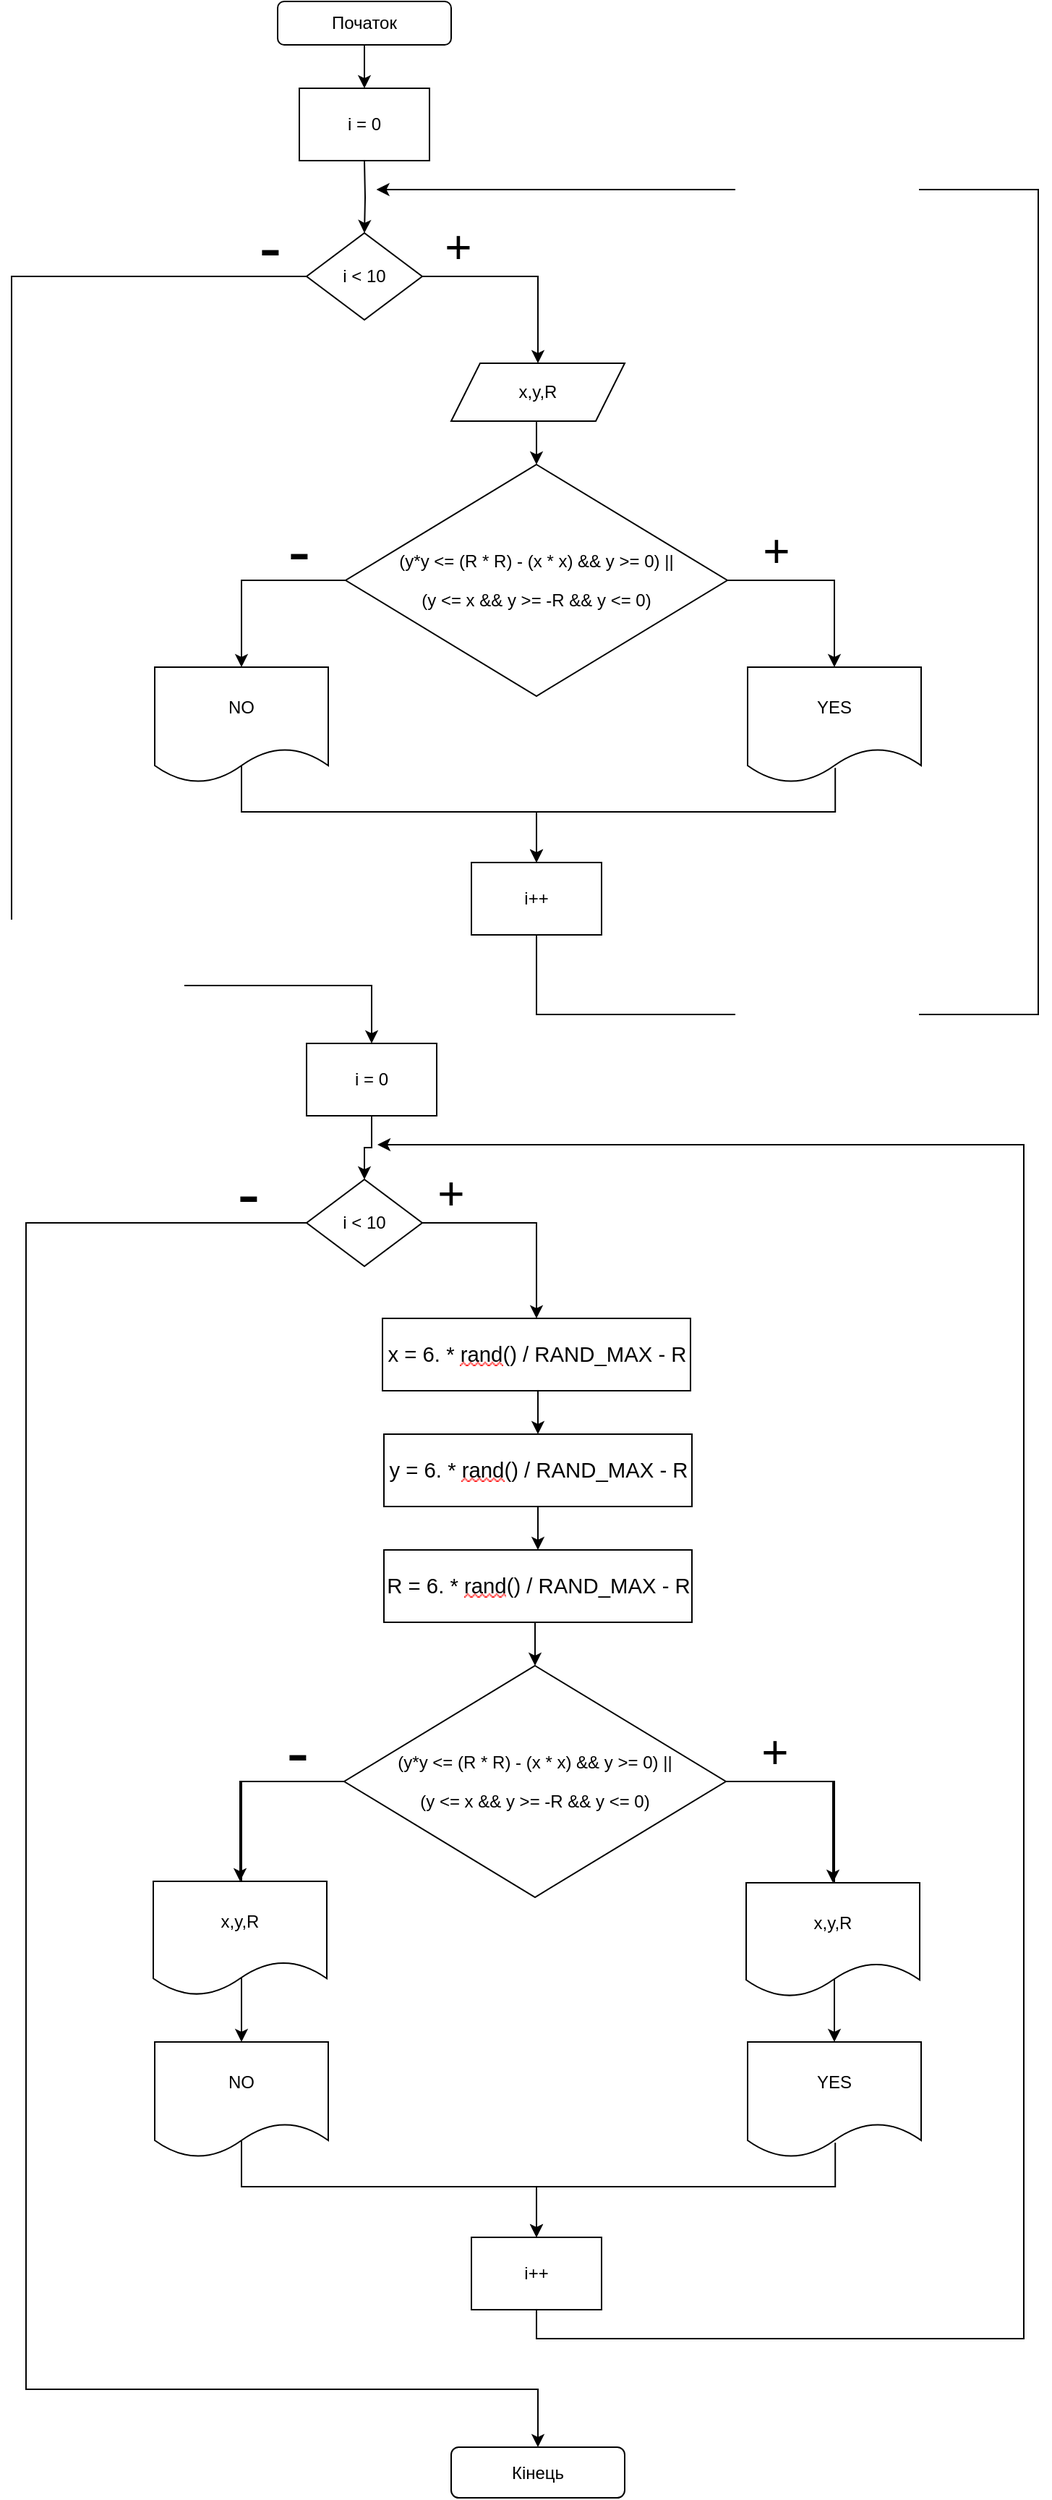 <mxfile version="15.3.7" type="device"><diagram id="NcOx_UW6dAJqusJrTnaE" name="Сторінка-1"><mxGraphModel dx="1186" dy="1737" grid="1" gridSize="10" guides="1" tooltips="1" connect="1" arrows="1" fold="1" page="1" pageScale="1" pageWidth="827" pageHeight="1169" math="0" shadow="0"><root><mxCell id="0"/><mxCell id="1" parent="0"/><mxCell id="fygL1iGNhlBejMvcaBy2-5" style="edgeStyle=orthogonalEdgeStyle;rounded=0;orthogonalLoop=1;jettySize=auto;html=1;exitX=0.5;exitY=1;exitDx=0;exitDy=0;entryX=0.5;entryY=0;entryDx=0;entryDy=0;" edge="1" parent="1" target="fygL1iGNhlBejMvcaBy2-4"><mxGeometry relative="1" as="geometry"><mxPoint x="414" y="130" as="sourcePoint"/></mxGeometry></mxCell><mxCell id="fygL1iGNhlBejMvcaBy2-51" style="edgeStyle=orthogonalEdgeStyle;rounded=0;orthogonalLoop=1;jettySize=auto;html=1;exitX=0.5;exitY=1;exitDx=0;exitDy=0;entryX=0.5;entryY=0;entryDx=0;entryDy=0;" edge="1" parent="1" source="fygL1iGNhlBejMvcaBy2-2" target="fygL1iGNhlBejMvcaBy2-50"><mxGeometry relative="1" as="geometry"/></mxCell><mxCell id="fygL1iGNhlBejMvcaBy2-2" value="Початок" style="rounded=1;whiteSpace=wrap;html=1;" vertex="1" parent="1"><mxGeometry x="354" y="20" width="120" height="30" as="geometry"/></mxCell><mxCell id="fygL1iGNhlBejMvcaBy2-17" style="edgeStyle=orthogonalEdgeStyle;rounded=0;orthogonalLoop=1;jettySize=auto;html=1;exitX=0.5;exitY=1;exitDx=0;exitDy=0;entryX=0.5;entryY=0;entryDx=0;entryDy=0;" edge="1" parent="1" source="fygL1iGNhlBejMvcaBy2-3" target="fygL1iGNhlBejMvcaBy2-9"><mxGeometry relative="1" as="geometry"/></mxCell><mxCell id="fygL1iGNhlBejMvcaBy2-3" value="x,y,R" style="shape=parallelogram;perimeter=parallelogramPerimeter;whiteSpace=wrap;html=1;fixedSize=1;" vertex="1" parent="1"><mxGeometry x="474" y="270" width="120" height="40" as="geometry"/></mxCell><mxCell id="fygL1iGNhlBejMvcaBy2-6" style="edgeStyle=orthogonalEdgeStyle;rounded=0;orthogonalLoop=1;jettySize=auto;html=1;exitX=1;exitY=0.5;exitDx=0;exitDy=0;entryX=0.5;entryY=0;entryDx=0;entryDy=0;" edge="1" parent="1" source="fygL1iGNhlBejMvcaBy2-4" target="fygL1iGNhlBejMvcaBy2-3"><mxGeometry relative="1" as="geometry"/></mxCell><mxCell id="fygL1iGNhlBejMvcaBy2-38" style="edgeStyle=orthogonalEdgeStyle;rounded=0;orthogonalLoop=1;jettySize=auto;html=1;exitX=0;exitY=0.5;exitDx=0;exitDy=0;entryX=0.5;entryY=0;entryDx=0;entryDy=0;" edge="1" parent="1" source="fygL1iGNhlBejMvcaBy2-4" target="fygL1iGNhlBejMvcaBy2-52"><mxGeometry relative="1" as="geometry"><Array as="points"><mxPoint x="170" y="210"/><mxPoint x="170" y="700"/><mxPoint x="419" y="700"/></Array></mxGeometry></mxCell><mxCell id="fygL1iGNhlBejMvcaBy2-4" value="i &amp;lt; 10" style="rhombus;whiteSpace=wrap;html=1;" vertex="1" parent="1"><mxGeometry x="374" y="180" width="80" height="60" as="geometry"/></mxCell><mxCell id="fygL1iGNhlBejMvcaBy2-7" style="edgeStyle=orthogonalEdgeStyle;rounded=0;orthogonalLoop=1;jettySize=auto;html=1;exitX=1;exitY=0.5;exitDx=0;exitDy=0;entryX=0.5;entryY=0;entryDx=0;entryDy=0;" edge="1" parent="1" source="fygL1iGNhlBejMvcaBy2-9" target="fygL1iGNhlBejMvcaBy2-11"><mxGeometry relative="1" as="geometry"/></mxCell><mxCell id="fygL1iGNhlBejMvcaBy2-8" style="edgeStyle=orthogonalEdgeStyle;rounded=0;orthogonalLoop=1;jettySize=auto;html=1;exitX=0;exitY=0.5;exitDx=0;exitDy=0;entryX=0.5;entryY=0;entryDx=0;entryDy=0;" edge="1" parent="1" source="fygL1iGNhlBejMvcaBy2-9" target="fygL1iGNhlBejMvcaBy2-13"><mxGeometry relative="1" as="geometry"/></mxCell><mxCell id="fygL1iGNhlBejMvcaBy2-9" value="&lt;p&gt;&lt;font style=&quot;font-size: 12px&quot;&gt;&lt;span class=&quot;NormalTextRun SCXW105165814 BCX0&quot; style=&quot;margin: 0px ; padding: 0px ; color: rgb(0 , 0 , 0) ; font-family: &amp;#34;calibri&amp;#34; , &amp;#34;calibri_embeddedfont&amp;#34; , &amp;#34;calibri_msfontservice&amp;#34; , sans-serif ; text-align: left ; background-color: rgb(255 , 255 , 255)&quot;&gt;(&lt;/span&gt;&lt;span class=&quot;NormalTextRun SCXW105165814 BCX0&quot; style=&quot;margin: 0px ; padding: 0px ; color: rgb(0 , 0 , 0) ; font-family: &amp;#34;calibri&amp;#34; , &amp;#34;calibri_embeddedfont&amp;#34; , &amp;#34;calibri_msfontservice&amp;#34; , sans-serif ; text-align: left ; background-color: rgb(255 , 255 , 255)&quot;&gt;&lt;span class=&quot;NormalTextRun  BCX0 SCXW211120175&quot; style=&quot;margin: 0px ; padding: 0px ; font-family: &amp;#34;calibri&amp;#34; , &amp;#34;calibri_embeddedfont&amp;#34; , &amp;#34;calibri_msfontservice&amp;#34; , sans-serif&quot;&gt;y&lt;/span&gt;&lt;span class=&quot;NormalTextRun  BCX0 SCXW211120175&quot; style=&quot;margin: 0px ; padding: 0px ; font-family: &amp;#34;calibri&amp;#34; , &amp;#34;calibri_embeddedfont&amp;#34; , &amp;#34;calibri_msfontservice&amp;#34; , sans-serif&quot;&gt;*y&lt;/span&gt;&lt;span class=&quot;NormalTextRun  BCX0 SCXW211120175&quot; style=&quot;margin: 0px ; padding: 0px ; font-family: &amp;#34;calibri&amp;#34; , &amp;#34;calibri_embeddedfont&amp;#34; , &amp;#34;calibri_msfontservice&amp;#34; , sans-serif&quot;&gt;&amp;nbsp;&amp;lt;=&amp;nbsp;&lt;/span&gt;&lt;span class=&quot;NormalTextRun  BCX0 SCXW211120175&quot; style=&quot;margin: 0px ; padding: 0px ; font-family: &amp;#34;calibri&amp;#34; , &amp;#34;calibri_embeddedfont&amp;#34; , &amp;#34;calibri_msfontservice&amp;#34; , sans-serif&quot;&gt;(R * R&lt;/span&gt;&lt;span class=&quot;NormalTextRun  BCX0 SCXW211120175&quot; style=&quot;margin: 0px ; padding: 0px ; font-family: &amp;#34;calibri&amp;#34; , &amp;#34;calibri_embeddedfont&amp;#34; , &amp;#34;calibri_msfontservice&amp;#34; , sans-serif&quot;&gt;)&lt;/span&gt;&lt;span class=&quot;NormalTextRun  BCX0 SCXW211120175&quot; style=&quot;margin: 0px ; padding: 0px ; font-family: &amp;#34;calibri&amp;#34; , &amp;#34;calibri_embeddedfont&amp;#34; , &amp;#34;calibri_msfontservice&amp;#34; , sans-serif&quot;&gt;&amp;nbsp;-&amp;nbsp;&lt;/span&gt;&lt;span class=&quot;NormalTextRun  BCX0 SCXW211120175&quot; style=&quot;margin: 0px ; padding: 0px ; font-family: &amp;#34;calibri&amp;#34; , &amp;#34;calibri_embeddedfont&amp;#34; , &amp;#34;calibri_msfontservice&amp;#34; , sans-serif&quot;&gt;(&lt;/span&gt;&lt;span class=&quot;NormalTextRun  BCX0 SCXW211120175&quot; style=&quot;margin: 0px ; padding: 0px ; font-family: &amp;#34;calibri&amp;#34; , &amp;#34;calibri_embeddedfont&amp;#34; , &amp;#34;calibri_msfontservice&amp;#34; , sans-serif&quot;&gt;x * x) &amp;amp;&amp;amp; y &amp;gt;= 0&lt;/span&gt;)&lt;/span&gt;&lt;span class=&quot;NormalTextRun SCXW105165814 BCX0&quot; style=&quot;margin: 0px ; padding: 0px ; color: rgb(0 , 0 , 0) ; font-family: &amp;#34;calibri&amp;#34; , &amp;#34;calibri_embeddedfont&amp;#34; , &amp;#34;calibri_msfontservice&amp;#34; , sans-serif ; text-align: left ; background-color: rgb(255 , 255 , 255)&quot;&gt;&amp;nbsp;||&lt;/span&gt;&lt;/font&gt;&lt;/p&gt;&lt;p&gt;&lt;font style=&quot;font-size: 12px&quot;&gt;&lt;span class=&quot;NormalTextRun SCXW105165814 BCX0&quot; style=&quot;margin: 0px ; padding: 0px ; color: rgb(0 , 0 , 0) ; font-family: &amp;#34;calibri&amp;#34; , &amp;#34;calibri_embeddedfont&amp;#34; , &amp;#34;calibri_msfontservice&amp;#34; , sans-serif ; text-align: left ; background-color: rgb(255 , 255 , 255)&quot;&gt;&amp;nbsp;(y &amp;lt;= x &amp;amp;&amp;amp; y &amp;gt;= -R &amp;amp;&amp;amp; y &amp;lt;= 0)&lt;/span&gt;&lt;span class=&quot;NormalTextRun SCXW105165814 BCX0&quot; style=&quot;margin: 0px ; padding: 0px ; color: rgb(0 , 0 , 0) ; font-family: &amp;#34;calibri&amp;#34; , &amp;#34;calibri_embeddedfont&amp;#34; , &amp;#34;calibri_msfontservice&amp;#34; , sans-serif ; text-align: left ; background-color: rgb(255 , 255 , 255)&quot;&gt;&amp;nbsp;&lt;/span&gt;&lt;/font&gt;&lt;/p&gt;" style="rhombus;whiteSpace=wrap;html=1;" vertex="1" parent="1"><mxGeometry x="401" y="340" width="264" height="160" as="geometry"/></mxCell><mxCell id="fygL1iGNhlBejMvcaBy2-22" style="edgeStyle=orthogonalEdgeStyle;rounded=0;orthogonalLoop=1;jettySize=auto;html=1;entryX=0.5;entryY=0;entryDx=0;entryDy=0;exitX=0.505;exitY=0.87;exitDx=0;exitDy=0;exitPerimeter=0;" edge="1" parent="1" source="fygL1iGNhlBejMvcaBy2-11" target="fygL1iGNhlBejMvcaBy2-20"><mxGeometry relative="1" as="geometry"><Array as="points"><mxPoint x="740" y="580"/><mxPoint x="533" y="580"/></Array></mxGeometry></mxCell><mxCell id="fygL1iGNhlBejMvcaBy2-11" value="YES" style="shape=document;whiteSpace=wrap;html=1;boundedLbl=1;" vertex="1" parent="1"><mxGeometry x="679" y="480" width="120" height="80" as="geometry"/></mxCell><mxCell id="fygL1iGNhlBejMvcaBy2-21" style="edgeStyle=orthogonalEdgeStyle;rounded=0;orthogonalLoop=1;jettySize=auto;html=1;entryX=0.5;entryY=0;entryDx=0;entryDy=0;exitX=0.531;exitY=0.813;exitDx=0;exitDy=0;exitPerimeter=0;" edge="1" parent="1" source="fygL1iGNhlBejMvcaBy2-13" target="fygL1iGNhlBejMvcaBy2-20"><mxGeometry relative="1" as="geometry"><Array as="points"><mxPoint x="329" y="545"/><mxPoint x="329" y="580"/><mxPoint x="533" y="580"/></Array></mxGeometry></mxCell><mxCell id="fygL1iGNhlBejMvcaBy2-13" value="NO" style="shape=document;whiteSpace=wrap;html=1;boundedLbl=1;" vertex="1" parent="1"><mxGeometry x="269" y="480" width="120" height="80" as="geometry"/></mxCell><mxCell id="fygL1iGNhlBejMvcaBy2-14" value="Кінець" style="rounded=1;whiteSpace=wrap;html=1;" vertex="1" parent="1"><mxGeometry x="474" y="1710" width="120" height="35" as="geometry"/></mxCell><mxCell id="fygL1iGNhlBejMvcaBy2-15" value="&lt;font style=&quot;font-size: 32px&quot;&gt;+&lt;/font&gt;" style="text;html=1;strokeColor=none;fillColor=none;align=center;verticalAlign=middle;whiteSpace=wrap;rounded=0;" vertex="1" parent="1"><mxGeometry x="679" y="390" width="40" height="20" as="geometry"/></mxCell><mxCell id="fygL1iGNhlBejMvcaBy2-16" value="&lt;font style=&quot;font-size: 47px&quot;&gt;-&lt;/font&gt;" style="text;html=1;strokeColor=none;fillColor=none;align=center;verticalAlign=middle;whiteSpace=wrap;rounded=0;" vertex="1" parent="1"><mxGeometry x="349" y="390" width="40" height="20" as="geometry"/></mxCell><mxCell id="fygL1iGNhlBejMvcaBy2-23" style="edgeStyle=orthogonalEdgeStyle;rounded=0;orthogonalLoop=1;jettySize=auto;html=1;exitX=0.5;exitY=1;exitDx=0;exitDy=0;" edge="1" parent="1" source="fygL1iGNhlBejMvcaBy2-20"><mxGeometry relative="1" as="geometry"><mxPoint x="422.286" y="150" as="targetPoint"/><Array as="points"><mxPoint x="533" y="720"/><mxPoint x="880" y="720"/><mxPoint x="880" y="150"/></Array></mxGeometry></mxCell><mxCell id="fygL1iGNhlBejMvcaBy2-20" value="i++" style="rounded=0;whiteSpace=wrap;html=1;" vertex="1" parent="1"><mxGeometry x="488" y="615" width="90" height="50" as="geometry"/></mxCell><mxCell id="fygL1iGNhlBejMvcaBy2-24" style="edgeStyle=orthogonalEdgeStyle;rounded=0;orthogonalLoop=1;jettySize=auto;html=1;exitX=0.5;exitY=1;exitDx=0;exitDy=0;entryX=0.5;entryY=0;entryDx=0;entryDy=0;" edge="1" parent="1" target="fygL1iGNhlBejMvcaBy2-30"><mxGeometry relative="1" as="geometry"><mxPoint x="533" y="1140" as="sourcePoint"/></mxGeometry></mxCell><mxCell id="fygL1iGNhlBejMvcaBy2-26" style="edgeStyle=orthogonalEdgeStyle;rounded=0;orthogonalLoop=1;jettySize=auto;html=1;exitX=1;exitY=0.5;exitDx=0;exitDy=0;entryX=0.5;entryY=0;entryDx=0;entryDy=0;" edge="1" parent="1" source="fygL1iGNhlBejMvcaBy2-27" target="fygL1iGNhlBejMvcaBy2-39"><mxGeometry relative="1" as="geometry"><mxPoint x="534" y="924" as="targetPoint"/></mxGeometry></mxCell><mxCell id="fygL1iGNhlBejMvcaBy2-49" style="edgeStyle=orthogonalEdgeStyle;rounded=0;orthogonalLoop=1;jettySize=auto;html=1;exitX=0;exitY=0.5;exitDx=0;exitDy=0;entryX=0.5;entryY=0;entryDx=0;entryDy=0;" edge="1" parent="1" source="fygL1iGNhlBejMvcaBy2-27" target="fygL1iGNhlBejMvcaBy2-14"><mxGeometry relative="1" as="geometry"><Array as="points"><mxPoint x="180" y="864"/><mxPoint x="180" y="1670"/><mxPoint x="534" y="1670"/></Array></mxGeometry></mxCell><mxCell id="fygL1iGNhlBejMvcaBy2-27" value="i &amp;lt; 10" style="rhombus;whiteSpace=wrap;html=1;" vertex="1" parent="1"><mxGeometry x="374" y="834" width="80" height="60" as="geometry"/></mxCell><mxCell id="fygL1iGNhlBejMvcaBy2-28" style="edgeStyle=orthogonalEdgeStyle;rounded=0;orthogonalLoop=1;jettySize=auto;html=1;exitX=1;exitY=0.5;exitDx=0;exitDy=0;entryX=0.5;entryY=0;entryDx=0;entryDy=0;" edge="1" parent="1" source="fygL1iGNhlBejMvcaBy2-30" target="fygL1iGNhlBejMvcaBy2-32"><mxGeometry relative="1" as="geometry"/></mxCell><mxCell id="fygL1iGNhlBejMvcaBy2-29" style="edgeStyle=orthogonalEdgeStyle;rounded=0;orthogonalLoop=1;jettySize=auto;html=1;exitX=0;exitY=0.5;exitDx=0;exitDy=0;entryX=0.5;entryY=0;entryDx=0;entryDy=0;" edge="1" parent="1" source="fygL1iGNhlBejMvcaBy2-30" target="fygL1iGNhlBejMvcaBy2-34"><mxGeometry relative="1" as="geometry"/></mxCell><mxCell id="fygL1iGNhlBejMvcaBy2-46" style="edgeStyle=orthogonalEdgeStyle;rounded=0;orthogonalLoop=1;jettySize=auto;html=1;exitX=0;exitY=0.5;exitDx=0;exitDy=0;entryX=0.5;entryY=0;entryDx=0;entryDy=0;" edge="1" parent="1" source="fygL1iGNhlBejMvcaBy2-30" target="fygL1iGNhlBejMvcaBy2-45"><mxGeometry relative="1" as="geometry"/></mxCell><mxCell id="fygL1iGNhlBejMvcaBy2-47" style="edgeStyle=orthogonalEdgeStyle;rounded=0;orthogonalLoop=1;jettySize=auto;html=1;exitX=1;exitY=0.5;exitDx=0;exitDy=0;entryX=0.5;entryY=0;entryDx=0;entryDy=0;" edge="1" parent="1" source="fygL1iGNhlBejMvcaBy2-30" target="fygL1iGNhlBejMvcaBy2-44"><mxGeometry relative="1" as="geometry"/></mxCell><mxCell id="fygL1iGNhlBejMvcaBy2-30" value="&lt;p&gt;&lt;font style=&quot;font-size: 12px&quot;&gt;&lt;span class=&quot;NormalTextRun SCXW105165814 BCX0&quot; style=&quot;margin: 0px ; padding: 0px ; color: rgb(0 , 0 , 0) ; font-family: &amp;#34;calibri&amp;#34; , &amp;#34;calibri_embeddedfont&amp;#34; , &amp;#34;calibri_msfontservice&amp;#34; , sans-serif ; text-align: left ; background-color: rgb(255 , 255 , 255)&quot;&gt;(&lt;/span&gt;&lt;span class=&quot;NormalTextRun SCXW105165814 BCX0&quot; style=&quot;margin: 0px ; padding: 0px ; color: rgb(0 , 0 , 0) ; font-family: &amp;#34;calibri&amp;#34; , &amp;#34;calibri_embeddedfont&amp;#34; , &amp;#34;calibri_msfontservice&amp;#34; , sans-serif ; text-align: left ; background-color: rgb(255 , 255 , 255)&quot;&gt;&lt;span class=&quot;NormalTextRun  BCX0 SCXW211120175&quot; style=&quot;margin: 0px ; padding: 0px ; font-family: &amp;#34;calibri&amp;#34; , &amp;#34;calibri_embeddedfont&amp;#34; , &amp;#34;calibri_msfontservice&amp;#34; , sans-serif&quot;&gt;y&lt;/span&gt;&lt;span class=&quot;NormalTextRun  BCX0 SCXW211120175&quot; style=&quot;margin: 0px ; padding: 0px ; font-family: &amp;#34;calibri&amp;#34; , &amp;#34;calibri_embeddedfont&amp;#34; , &amp;#34;calibri_msfontservice&amp;#34; , sans-serif&quot;&gt;*y&lt;/span&gt;&lt;span class=&quot;NormalTextRun  BCX0 SCXW211120175&quot; style=&quot;margin: 0px ; padding: 0px ; font-family: &amp;#34;calibri&amp;#34; , &amp;#34;calibri_embeddedfont&amp;#34; , &amp;#34;calibri_msfontservice&amp;#34; , sans-serif&quot;&gt;&amp;nbsp;&amp;lt;=&amp;nbsp;&lt;/span&gt;&lt;span class=&quot;NormalTextRun  BCX0 SCXW211120175&quot; style=&quot;margin: 0px ; padding: 0px ; font-family: &amp;#34;calibri&amp;#34; , &amp;#34;calibri_embeddedfont&amp;#34; , &amp;#34;calibri_msfontservice&amp;#34; , sans-serif&quot;&gt;(R * R&lt;/span&gt;&lt;span class=&quot;NormalTextRun  BCX0 SCXW211120175&quot; style=&quot;margin: 0px ; padding: 0px ; font-family: &amp;#34;calibri&amp;#34; , &amp;#34;calibri_embeddedfont&amp;#34; , &amp;#34;calibri_msfontservice&amp;#34; , sans-serif&quot;&gt;)&lt;/span&gt;&lt;span class=&quot;NormalTextRun  BCX0 SCXW211120175&quot; style=&quot;margin: 0px ; padding: 0px ; font-family: &amp;#34;calibri&amp;#34; , &amp;#34;calibri_embeddedfont&amp;#34; , &amp;#34;calibri_msfontservice&amp;#34; , sans-serif&quot;&gt;&amp;nbsp;-&amp;nbsp;&lt;/span&gt;&lt;span class=&quot;NormalTextRun  BCX0 SCXW211120175&quot; style=&quot;margin: 0px ; padding: 0px ; font-family: &amp;#34;calibri&amp;#34; , &amp;#34;calibri_embeddedfont&amp;#34; , &amp;#34;calibri_msfontservice&amp;#34; , sans-serif&quot;&gt;(&lt;/span&gt;&lt;span class=&quot;NormalTextRun  BCX0 SCXW211120175&quot; style=&quot;margin: 0px ; padding: 0px ; font-family: &amp;#34;calibri&amp;#34; , &amp;#34;calibri_embeddedfont&amp;#34; , &amp;#34;calibri_msfontservice&amp;#34; , sans-serif&quot;&gt;x * x) &amp;amp;&amp;amp; y &amp;gt;= 0&lt;/span&gt;)&lt;/span&gt;&lt;span class=&quot;NormalTextRun SCXW105165814 BCX0&quot; style=&quot;margin: 0px ; padding: 0px ; color: rgb(0 , 0 , 0) ; font-family: &amp;#34;calibri&amp;#34; , &amp;#34;calibri_embeddedfont&amp;#34; , &amp;#34;calibri_msfontservice&amp;#34; , sans-serif ; text-align: left ; background-color: rgb(255 , 255 , 255)&quot;&gt;&amp;nbsp;||&lt;/span&gt;&lt;/font&gt;&lt;/p&gt;&lt;p&gt;&lt;font style=&quot;font-size: 12px&quot;&gt;&lt;span class=&quot;NormalTextRun SCXW105165814 BCX0&quot; style=&quot;margin: 0px ; padding: 0px ; color: rgb(0 , 0 , 0) ; font-family: &amp;#34;calibri&amp;#34; , &amp;#34;calibri_embeddedfont&amp;#34; , &amp;#34;calibri_msfontservice&amp;#34; , sans-serif ; text-align: left ; background-color: rgb(255 , 255 , 255)&quot;&gt;&amp;nbsp;(y &amp;lt;= x &amp;amp;&amp;amp; y &amp;gt;= -R &amp;amp;&amp;amp; y &amp;lt;= 0)&lt;/span&gt;&lt;span class=&quot;NormalTextRun SCXW105165814 BCX0&quot; style=&quot;margin: 0px ; padding: 0px ; color: rgb(0 , 0 , 0) ; font-family: &amp;#34;calibri&amp;#34; , &amp;#34;calibri_embeddedfont&amp;#34; , &amp;#34;calibri_msfontservice&amp;#34; , sans-serif ; text-align: left ; background-color: rgb(255 , 255 , 255)&quot;&gt;&amp;nbsp;&lt;/span&gt;&lt;/font&gt;&lt;/p&gt;" style="rhombus;whiteSpace=wrap;html=1;" vertex="1" parent="1"><mxGeometry x="400" y="1170" width="264" height="160" as="geometry"/></mxCell><mxCell id="fygL1iGNhlBejMvcaBy2-31" style="edgeStyle=orthogonalEdgeStyle;rounded=0;orthogonalLoop=1;jettySize=auto;html=1;entryX=0.5;entryY=0;entryDx=0;entryDy=0;exitX=0.505;exitY=0.87;exitDx=0;exitDy=0;exitPerimeter=0;" edge="1" parent="1" source="fygL1iGNhlBejMvcaBy2-32" target="fygL1iGNhlBejMvcaBy2-37"><mxGeometry relative="1" as="geometry"><Array as="points"><mxPoint x="740" y="1530"/><mxPoint x="533" y="1530"/></Array></mxGeometry></mxCell><mxCell id="fygL1iGNhlBejMvcaBy2-32" value="YES" style="shape=document;whiteSpace=wrap;html=1;boundedLbl=1;" vertex="1" parent="1"><mxGeometry x="679" y="1430" width="120" height="80" as="geometry"/></mxCell><mxCell id="fygL1iGNhlBejMvcaBy2-33" style="edgeStyle=orthogonalEdgeStyle;rounded=0;orthogonalLoop=1;jettySize=auto;html=1;entryX=0.5;entryY=0;entryDx=0;entryDy=0;exitX=0.531;exitY=0.813;exitDx=0;exitDy=0;exitPerimeter=0;" edge="1" parent="1" source="fygL1iGNhlBejMvcaBy2-34" target="fygL1iGNhlBejMvcaBy2-37"><mxGeometry relative="1" as="geometry"><Array as="points"><mxPoint x="329" y="1495"/><mxPoint x="329" y="1530"/><mxPoint x="533" y="1530"/></Array></mxGeometry></mxCell><mxCell id="fygL1iGNhlBejMvcaBy2-34" value="NO" style="shape=document;whiteSpace=wrap;html=1;boundedLbl=1;" vertex="1" parent="1"><mxGeometry x="269" y="1430" width="120" height="80" as="geometry"/></mxCell><mxCell id="fygL1iGNhlBejMvcaBy2-35" value="&lt;font style=&quot;font-size: 32px&quot;&gt;+&lt;/font&gt;" style="text;html=1;strokeColor=none;fillColor=none;align=center;verticalAlign=middle;whiteSpace=wrap;rounded=0;" vertex="1" parent="1"><mxGeometry x="678" y="1220" width="40" height="20" as="geometry"/></mxCell><mxCell id="fygL1iGNhlBejMvcaBy2-36" value="&lt;font style=&quot;font-size: 47px&quot;&gt;-&lt;/font&gt;" style="text;html=1;strokeColor=none;fillColor=none;align=center;verticalAlign=middle;whiteSpace=wrap;rounded=0;" vertex="1" parent="1"><mxGeometry x="348" y="1220" width="40" height="20" as="geometry"/></mxCell><mxCell id="fygL1iGNhlBejMvcaBy2-48" style="edgeStyle=orthogonalEdgeStyle;rounded=0;orthogonalLoop=1;jettySize=auto;html=1;exitX=0.5;exitY=1;exitDx=0;exitDy=0;" edge="1" parent="1" source="fygL1iGNhlBejMvcaBy2-37"><mxGeometry relative="1" as="geometry"><mxPoint x="423" y="810" as="targetPoint"/><Array as="points"><mxPoint x="533" y="1635"/><mxPoint x="870" y="1635"/><mxPoint x="870" y="810"/></Array></mxGeometry></mxCell><mxCell id="fygL1iGNhlBejMvcaBy2-37" value="i++" style="rounded=0;whiteSpace=wrap;html=1;" vertex="1" parent="1"><mxGeometry x="488" y="1565" width="90" height="50" as="geometry"/></mxCell><mxCell id="fygL1iGNhlBejMvcaBy2-42" style="edgeStyle=orthogonalEdgeStyle;rounded=0;orthogonalLoop=1;jettySize=auto;html=1;exitX=0.5;exitY=1;exitDx=0;exitDy=0;entryX=0.5;entryY=0;entryDx=0;entryDy=0;" edge="1" parent="1" source="fygL1iGNhlBejMvcaBy2-39" target="fygL1iGNhlBejMvcaBy2-40"><mxGeometry relative="1" as="geometry"/></mxCell><mxCell id="fygL1iGNhlBejMvcaBy2-39" value="&lt;span class=&quot;NormalTextRun SCXW104338304 BCX0&quot; style=&quot;margin: 0px ; padding: 0px ; color: rgb(0 , 0 , 0) ; font-family: &amp;#34;calibri&amp;#34; , &amp;#34;calibri_embeddedfont&amp;#34; , &amp;#34;calibri_msfontservice&amp;#34; , sans-serif ; font-size: 14.667px ; text-align: left ; background-color: rgb(255 , 255 , 255)&quot;&gt;x = 6. *&amp;nbsp;&lt;/span&gt;&lt;span class=&quot;SpellingError SCXW104338304 BCX0&quot; style=&quot;margin: 0px ; padding: 0px ; background-repeat: repeat-x ; background-position: left bottom ; background-image: url(&amp;#34;data:image/gif;base64,R0lGODlhBQAEAJECAP////8AAAAAAAAAACH5BAEAAAIALAAAAAAFAAQAAAIIlGAXCCHrTCgAOw==&amp;#34;) ; border-bottom: 1px solid transparent ; color: rgb(0 , 0 , 0) ; font-family: &amp;#34;calibri&amp;#34; , &amp;#34;calibri_embeddedfont&amp;#34; , &amp;#34;calibri_msfontservice&amp;#34; , sans-serif ; font-size: 14.667px ; text-align: left ; background-color: rgb(255 , 255 , 255)&quot;&gt;rand&lt;/span&gt;&lt;span class=&quot;NormalTextRun SCXW104338304 BCX0&quot; style=&quot;margin: 0px ; padding: 0px ; color: rgb(0 , 0 , 0) ; font-family: &amp;#34;calibri&amp;#34; , &amp;#34;calibri_embeddedfont&amp;#34; , &amp;#34;calibri_msfontservice&amp;#34; , sans-serif ; font-size: 14.667px ; text-align: left ; background-color: rgb(255 , 255 , 255)&quot;&gt;() / RAND_MAX - R&lt;/span&gt;" style="rounded=0;whiteSpace=wrap;html=1;" vertex="1" parent="1"><mxGeometry x="426.5" y="930" width="213" height="50" as="geometry"/></mxCell><mxCell id="fygL1iGNhlBejMvcaBy2-43" style="edgeStyle=orthogonalEdgeStyle;rounded=0;orthogonalLoop=1;jettySize=auto;html=1;exitX=0.5;exitY=1;exitDx=0;exitDy=0;entryX=0.5;entryY=0;entryDx=0;entryDy=0;" edge="1" parent="1" source="fygL1iGNhlBejMvcaBy2-40" target="fygL1iGNhlBejMvcaBy2-41"><mxGeometry relative="1" as="geometry"/></mxCell><mxCell id="fygL1iGNhlBejMvcaBy2-40" value="&lt;span class=&quot;NormalTextRun SCXW104338304 BCX0&quot; style=&quot;margin: 0px ; padding: 0px ; color: rgb(0 , 0 , 0) ; font-family: &amp;#34;calibri&amp;#34; , &amp;#34;calibri_embeddedfont&amp;#34; , &amp;#34;calibri_msfontservice&amp;#34; , sans-serif ; font-size: 14.667px ; text-align: left ; background-color: rgb(255 , 255 , 255)&quot;&gt;y = 6. *&amp;nbsp;&lt;/span&gt;&lt;span class=&quot;SpellingError SCXW104338304 BCX0&quot; style=&quot;margin: 0px ; padding: 0px ; background-repeat: repeat-x ; background-position: left bottom ; background-image: url(&amp;#34;data:image/gif;base64,R0lGODlhBQAEAJECAP////8AAAAAAAAAACH5BAEAAAIALAAAAAAFAAQAAAIIlGAXCCHrTCgAOw==&amp;#34;) ; border-bottom: 1px solid transparent ; color: rgb(0 , 0 , 0) ; font-family: &amp;#34;calibri&amp;#34; , &amp;#34;calibri_embeddedfont&amp;#34; , &amp;#34;calibri_msfontservice&amp;#34; , sans-serif ; font-size: 14.667px ; text-align: left ; background-color: rgb(255 , 255 , 255)&quot;&gt;rand&lt;/span&gt;&lt;span class=&quot;NormalTextRun SCXW104338304 BCX0&quot; style=&quot;margin: 0px ; padding: 0px ; color: rgb(0 , 0 , 0) ; font-family: &amp;#34;calibri&amp;#34; , &amp;#34;calibri_embeddedfont&amp;#34; , &amp;#34;calibri_msfontservice&amp;#34; , sans-serif ; font-size: 14.667px ; text-align: left ; background-color: rgb(255 , 255 , 255)&quot;&gt;() / RAND_MAX - R&lt;/span&gt;" style="rounded=0;whiteSpace=wrap;html=1;" vertex="1" parent="1"><mxGeometry x="427.5" y="1010" width="213" height="50" as="geometry"/></mxCell><mxCell id="fygL1iGNhlBejMvcaBy2-41" value="&lt;span class=&quot;NormalTextRun SCXW104338304 BCX0&quot; style=&quot;margin: 0px ; padding: 0px ; color: rgb(0 , 0 , 0) ; font-family: &amp;#34;calibri&amp;#34; , &amp;#34;calibri_embeddedfont&amp;#34; , &amp;#34;calibri_msfontservice&amp;#34; , sans-serif ; font-size: 14.667px ; text-align: left ; background-color: rgb(255 , 255 , 255)&quot;&gt;R = 6. *&amp;nbsp;&lt;/span&gt;&lt;span class=&quot;SpellingError SCXW104338304 BCX0&quot; style=&quot;margin: 0px ; padding: 0px ; background-repeat: repeat-x ; background-position: left bottom ; background-image: url(&amp;#34;data:image/gif;base64,R0lGODlhBQAEAJECAP////8AAAAAAAAAACH5BAEAAAIALAAAAAAFAAQAAAIIlGAXCCHrTCgAOw==&amp;#34;) ; border-bottom: 1px solid transparent ; color: rgb(0 , 0 , 0) ; font-family: &amp;#34;calibri&amp;#34; , &amp;#34;calibri_embeddedfont&amp;#34; , &amp;#34;calibri_msfontservice&amp;#34; , sans-serif ; font-size: 14.667px ; text-align: left ; background-color: rgb(255 , 255 , 255)&quot;&gt;rand&lt;/span&gt;&lt;span class=&quot;NormalTextRun SCXW104338304 BCX0&quot; style=&quot;margin: 0px ; padding: 0px ; color: rgb(0 , 0 , 0) ; font-family: &amp;#34;calibri&amp;#34; , &amp;#34;calibri_embeddedfont&amp;#34; , &amp;#34;calibri_msfontservice&amp;#34; , sans-serif ; font-size: 14.667px ; text-align: left ; background-color: rgb(255 , 255 , 255)&quot;&gt;() / RAND_MAX - R&lt;/span&gt;" style="rounded=0;whiteSpace=wrap;html=1;" vertex="1" parent="1"><mxGeometry x="427.5" y="1090" width="213" height="50" as="geometry"/></mxCell><mxCell id="fygL1iGNhlBejMvcaBy2-44" value="x,y,R" style="shape=document;whiteSpace=wrap;html=1;boundedLbl=1;" vertex="1" parent="1"><mxGeometry x="678" y="1320" width="120" height="79" as="geometry"/></mxCell><mxCell id="fygL1iGNhlBejMvcaBy2-45" value="x,y,R" style="shape=document;whiteSpace=wrap;html=1;boundedLbl=1;" vertex="1" parent="1"><mxGeometry x="268" y="1319" width="120" height="79" as="geometry"/></mxCell><mxCell id="fygL1iGNhlBejMvcaBy2-50" value="i = 0" style="rounded=0;whiteSpace=wrap;html=1;" vertex="1" parent="1"><mxGeometry x="369" y="80" width="90" height="50" as="geometry"/></mxCell><mxCell id="fygL1iGNhlBejMvcaBy2-53" style="edgeStyle=orthogonalEdgeStyle;rounded=0;orthogonalLoop=1;jettySize=auto;html=1;exitX=0.5;exitY=1;exitDx=0;exitDy=0;entryX=0.5;entryY=0;entryDx=0;entryDy=0;" edge="1" parent="1" source="fygL1iGNhlBejMvcaBy2-52" target="fygL1iGNhlBejMvcaBy2-27"><mxGeometry relative="1" as="geometry"/></mxCell><mxCell id="fygL1iGNhlBejMvcaBy2-52" value="i = 0" style="rounded=0;whiteSpace=wrap;html=1;" vertex="1" parent="1"><mxGeometry x="374" y="740" width="90" height="50" as="geometry"/></mxCell><mxCell id="fygL1iGNhlBejMvcaBy2-54" value="&lt;font style=&quot;font-size: 32px&quot;&gt;+&lt;/font&gt;" style="text;html=1;strokeColor=none;fillColor=none;align=center;verticalAlign=middle;whiteSpace=wrap;rounded=0;" vertex="1" parent="1"><mxGeometry x="454" y="834" width="40" height="20" as="geometry"/></mxCell><mxCell id="fygL1iGNhlBejMvcaBy2-55" value="&lt;font style=&quot;font-size: 47px&quot;&gt;-&lt;/font&gt;" style="text;html=1;strokeColor=none;fillColor=none;align=center;verticalAlign=middle;whiteSpace=wrap;rounded=0;" vertex="1" parent="1"><mxGeometry x="314" y="834" width="40" height="20" as="geometry"/></mxCell><mxCell id="fygL1iGNhlBejMvcaBy2-56" value="&lt;font style=&quot;font-size: 47px&quot;&gt;-&lt;/font&gt;" style="text;html=1;strokeColor=none;fillColor=none;align=center;verticalAlign=middle;whiteSpace=wrap;rounded=0;" vertex="1" parent="1"><mxGeometry x="329" y="180" width="40" height="20" as="geometry"/></mxCell><mxCell id="fygL1iGNhlBejMvcaBy2-57" value="&lt;font style=&quot;font-size: 32px&quot;&gt;+&lt;/font&gt;" style="text;html=1;strokeColor=none;fillColor=none;align=center;verticalAlign=middle;whiteSpace=wrap;rounded=0;" vertex="1" parent="1"><mxGeometry x="459" y="180" width="40" height="20" as="geometry"/></mxCell></root></mxGraphModel></diagram></mxfile>